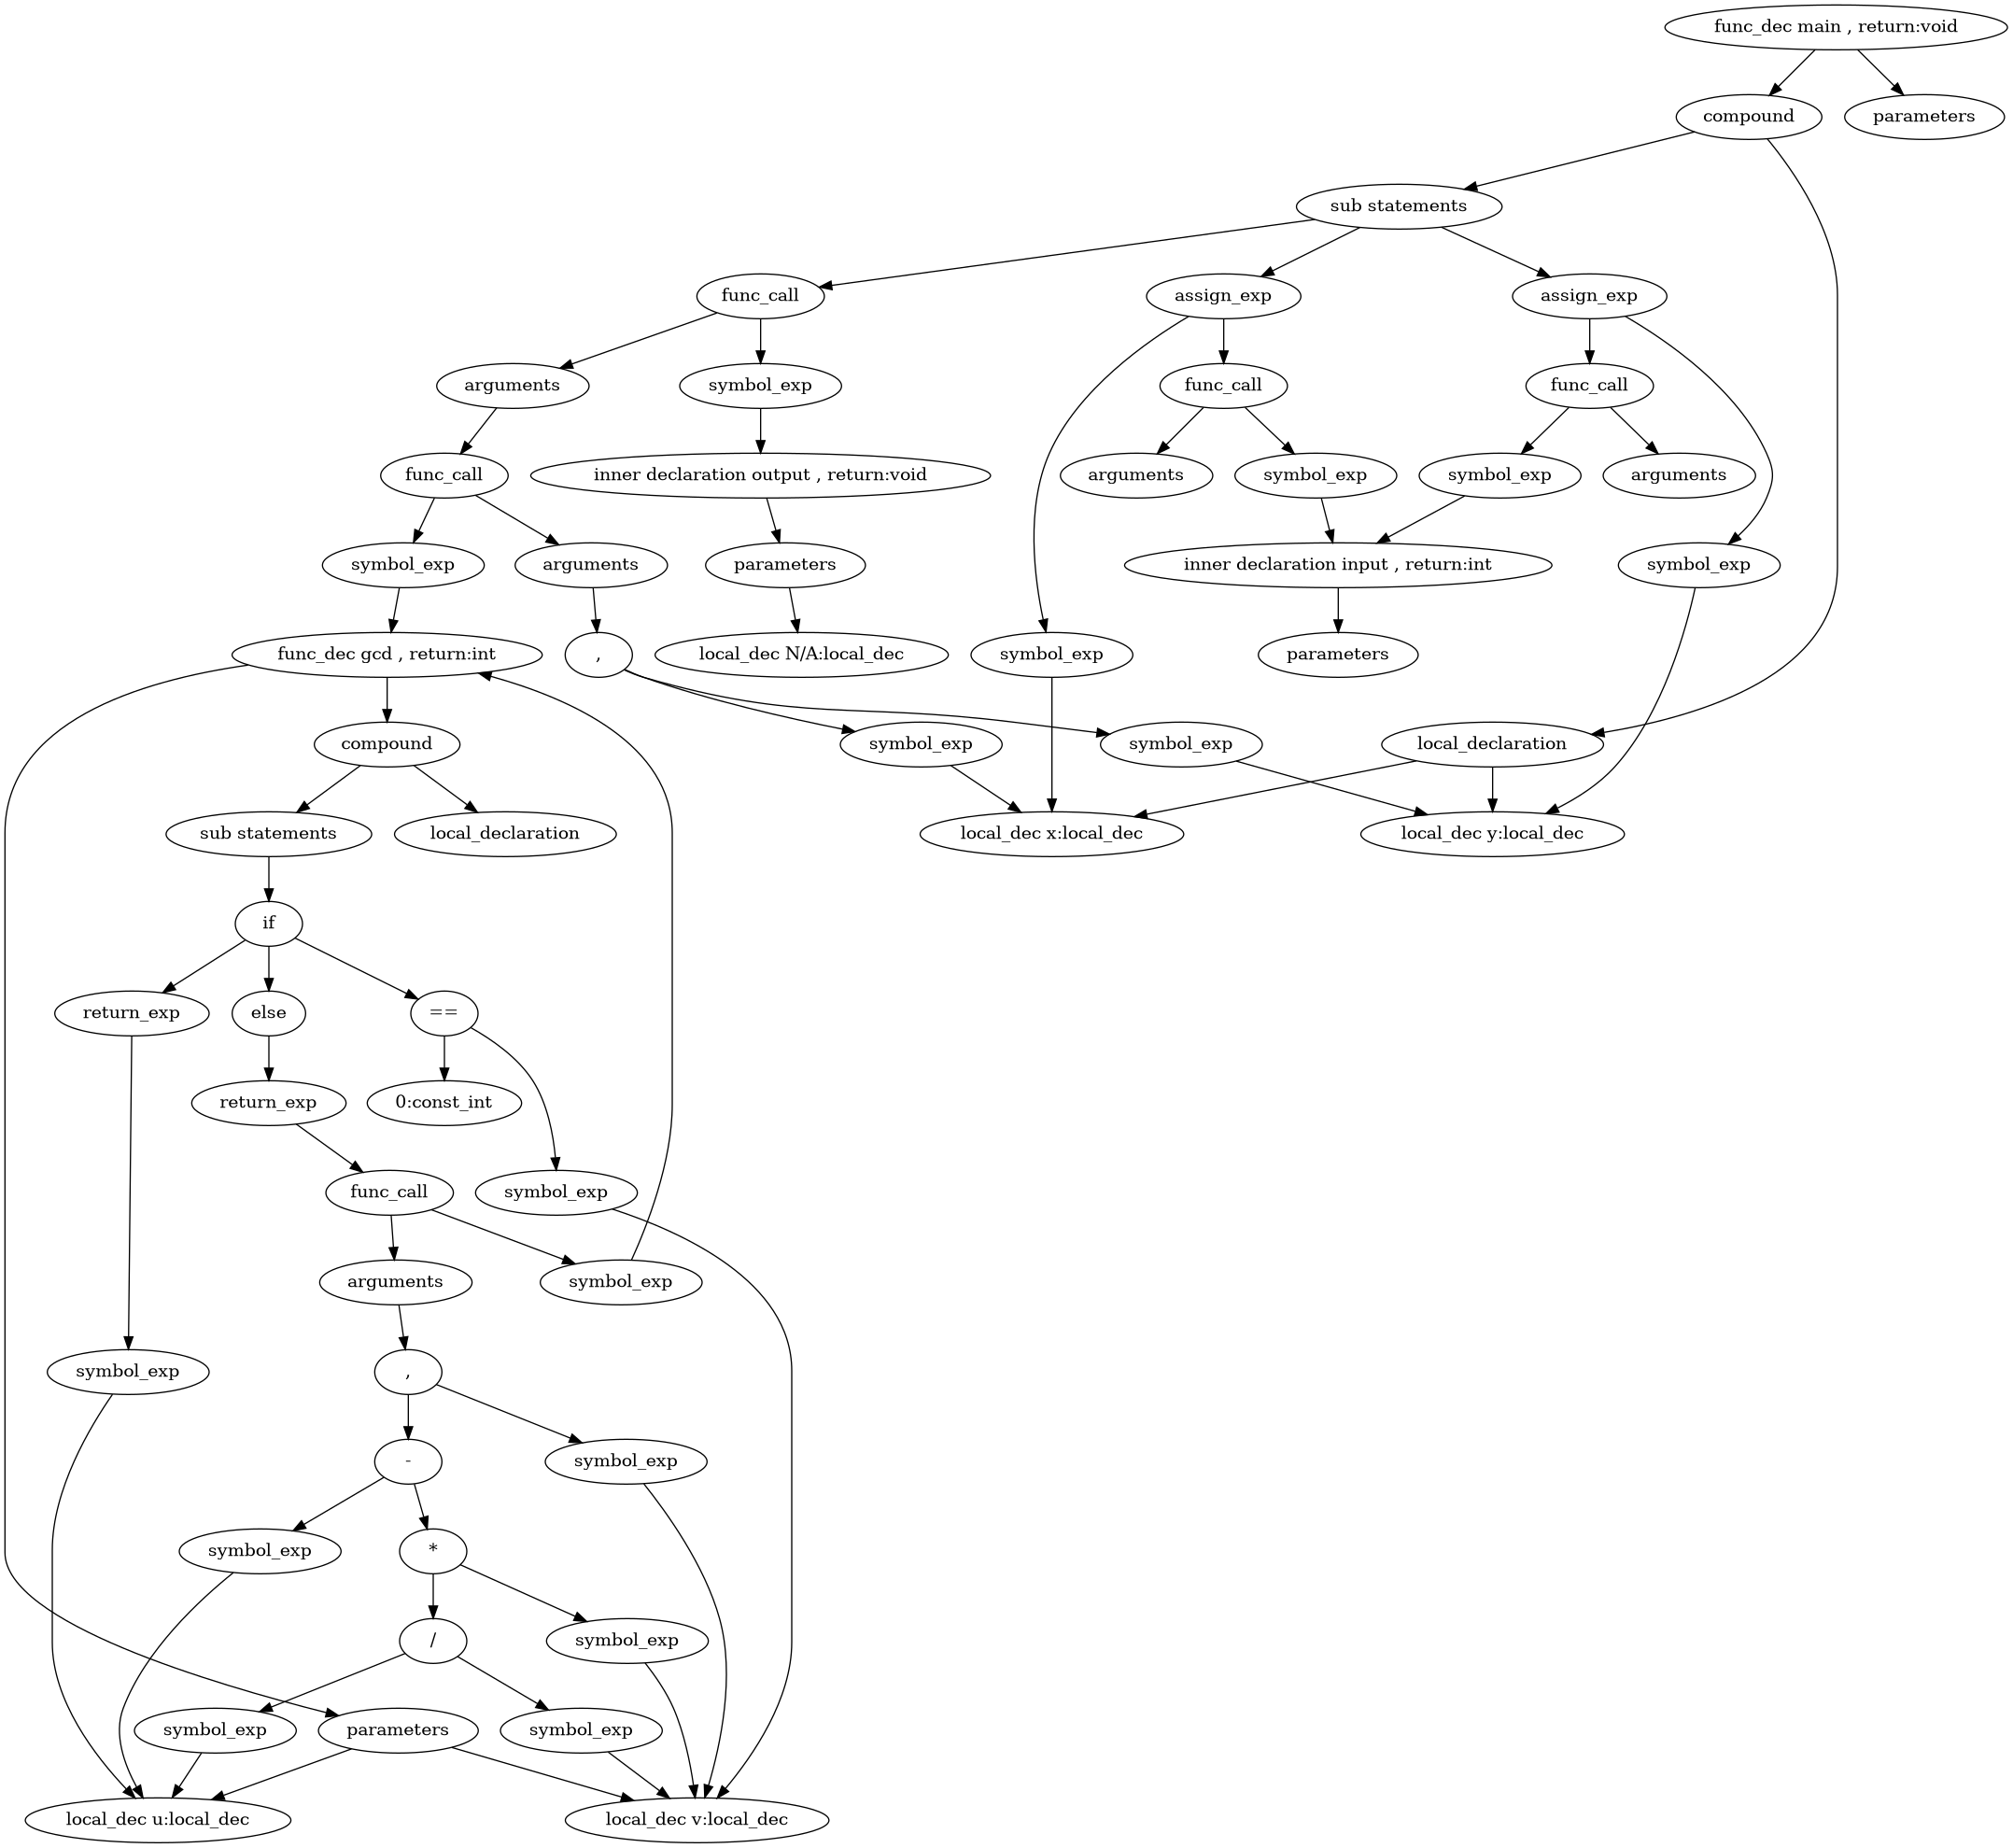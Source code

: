 @startdot
digraph G {
_node1[label="inner declaration output , return:void"]
_node1parameters[label="parameters"]
_node2[label="local_dec N/A:local_dec"]
_node3[label="inner declaration input , return:int"]
_node3parameters[label="parameters"]
_node4[label="func_dec gcd , return:int"]
_node5[label="compound"]
_node5local_declaration[label="local_declaration"]
_node5sub_statements[label="sub statements"]
_node6[label="if"]
_node7[label="=="]
_node8[label="symbol_exp"]
_node9[label="local_dec v:local_dec"]
_node10[label="0:const_int"]
_node11[label="return_exp"]
_node12[label="symbol_exp"]
_node13[label="local_dec u:local_dec"]
_node6_else[label="else"]
_node14[label="return_exp"]
_node15[label="func_call"]
_node16[label="symbol_exp"]
_node15_arguments[label="arguments"]
_node17[label=","]
_node18[label="symbol_exp"]
_node19[label="-"]
_node20[label="*"]
_node21[label="/"]
_node22[label="symbol_exp"]
_node23[label="symbol_exp"]
_node24[label="symbol_exp"]
_node25[label="symbol_exp"]
_node4_parameters[label="parameters"]
_node13[label="local_dec u:local_dec"]
_node9[label="local_dec v:local_dec"]
_node28[label="func_dec main , return:void"]
_node29[label="compound"]
_node29local_declaration[label="local_declaration"]
_node29sub_statements[label="sub statements"]
_node30[label="local_dec y:local_dec"]
_node31[label="local_dec x:local_dec"]
_node32[label="assign_exp"]
_node33[label="symbol_exp"]
_node34[label="func_call"]
_node35[label="symbol_exp"]
_node34_arguments[label="arguments"]
_node36[label="assign_exp"]
_node37[label="symbol_exp"]
_node38[label="func_call"]
_node39[label="symbol_exp"]
_node38_arguments[label="arguments"]
_node40[label="func_call"]
_node41[label="symbol_exp"]
_node40_arguments[label="arguments"]
_node42[label="func_call"]
_node43[label="symbol_exp"]
_node42_arguments[label="arguments"]
_node44[label=","]
_node45[label="symbol_exp"]
_node46[label="symbol_exp"]
_node28_parameters[label="parameters"]
_node1->_node1parameters
_node1parameters->_node2
_node3->_node3parameters
_node5->_node5local_declaration
_node5->_node5sub_statements
_node8->_node9
_node7->_node8
_node7->_node10
_node12->_node13
_node11->_node12
_node6->_node6_else
_node16->_node4
_node15->_node16
_node15->_node15_arguments
_node18->_node9
_node22->_node13
_node23->_node9
_node21->_node22
_node21->_node23
_node24->_node9
_node20->_node21
_node20->_node24
_node25->_node13
_node19->_node20
_node19->_node25
_node17->_node18
_node17->_node19
_node15_arguments->_node17
_node14->_node15
_node6->_node7
_node6->_node11
_node6_else->_node14
_node5sub_statements->_node6
_node4->_node5
_node4->_node4_parameters
_node4_parameters->_node13
_node4_parameters->_node9
_node29->_node29local_declaration
_node29->_node29sub_statements
_node29local_declaration->_node30
_node29local_declaration->_node31
_node33->_node31
_node35->_node3
_node34->_node35
_node34->_node34_arguments
_node32->_node33
_node32->_node34
_node29sub_statements->_node32
_node37->_node30
_node39->_node3
_node38->_node39
_node38->_node38_arguments
_node36->_node37
_node36->_node38
_node29sub_statements->_node36
_node41->_node1
_node40->_node41
_node40->_node40_arguments
_node43->_node4
_node42->_node43
_node42->_node42_arguments
_node45->_node31
_node46->_node30
_node44->_node45
_node44->_node46
_node42_arguments->_node44
_node40_arguments->_node42
_node29sub_statements->_node40
_node28->_node29
_node28->_node28_parameters

}
@enddot